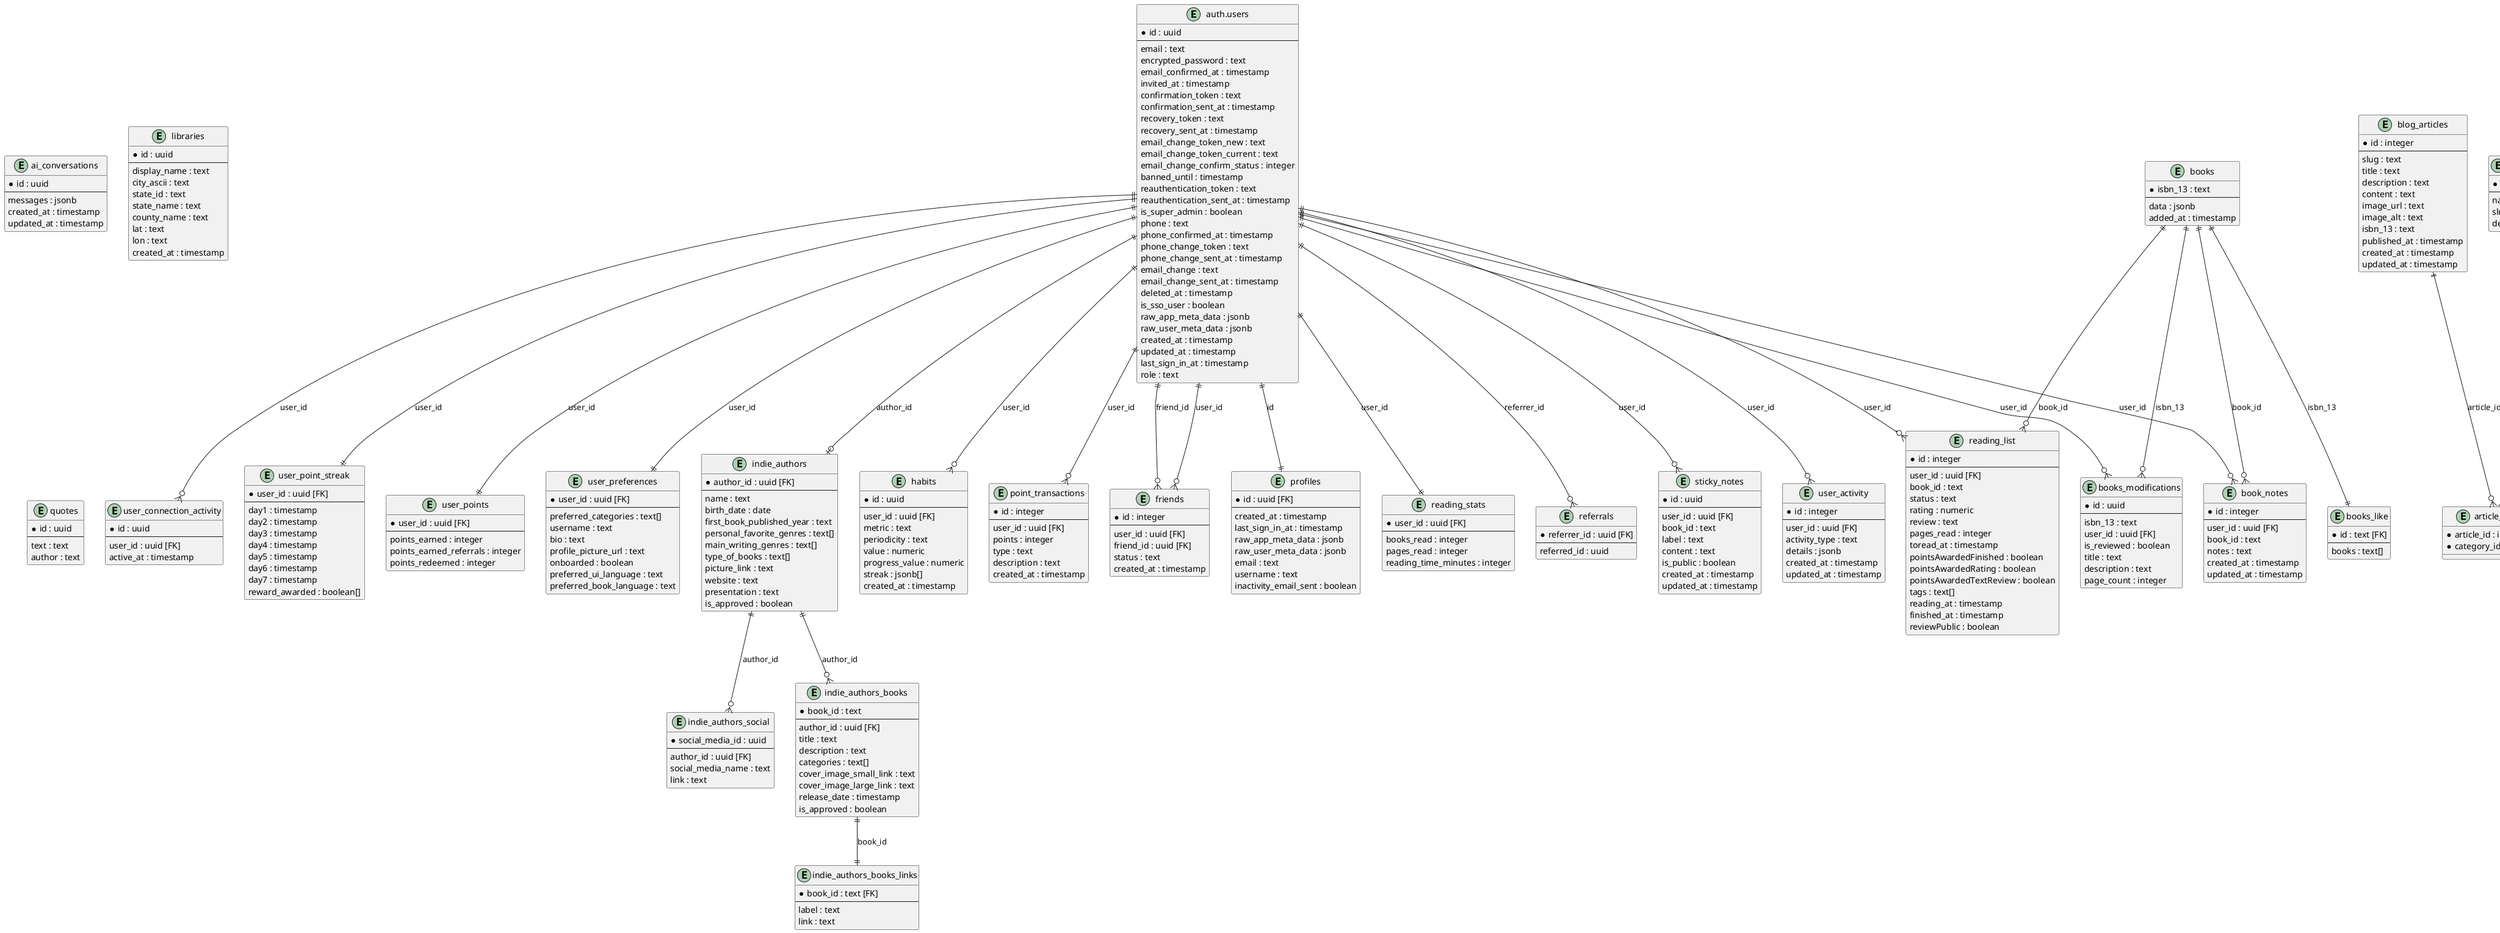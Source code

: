 @startuml schema

' Auth Schema Tables
entity "auth.users" as auth_users {
  * id : uuid
  --
  email : text
  encrypted_password : text
  email_confirmed_at : timestamp
  invited_at : timestamp
  confirmation_token : text
  confirmation_sent_at : timestamp
  recovery_token : text
  recovery_sent_at : timestamp
  email_change_token_new : text
  email_change_token_current : text
  email_change_confirm_status : integer
  banned_until : timestamp
  reauthentication_token : text
  reauthentication_sent_at : timestamp
  is_super_admin : boolean
  phone : text
  phone_confirmed_at : timestamp
  phone_change_token : text
  phone_change_sent_at : timestamp
  email_change : text
  email_change_sent_at : timestamp
  deleted_at : timestamp
  is_sso_user : boolean
  raw_app_meta_data : jsonb
  raw_user_meta_data : jsonb
  created_at : timestamp
  updated_at : timestamp
  last_sign_in_at : timestamp
  role : text
}

' Public Schema Tables
entity "indie_authors" {
  * author_id : uuid [FK]
  --
  name : text
  birth_date : date
  first_book_published_year : text
  personal_favorite_genres : text[]
  main_writing_genres : text[]
  type_of_books : text[]
  picture_link : text
  website : text
  presentation : text
  is_approved : boolean
}

entity "indie_authors_social" {
  * social_media_id : uuid
  --
  author_id : uuid [FK]
  social_media_name : text
  link : text
}

entity "indie_authors_books" {
  * book_id : text
  --
  author_id : uuid [FK]
  title : text
  description : text
  categories : text[]
  cover_image_small_link : text
  cover_image_large_link : text
  release_date : timestamp
  is_approved : boolean
}

entity "indie_authors_books_links" {
  * book_id : text [FK]
  --
  label : text
  link : text
}

entity "ai_conversations" {
  * id : uuid
  --
  messages : jsonb
  created_at : timestamp
  updated_at : timestamp
}

entity "article_categories" {
  * article_id : integer [FK]
  * category_id : integer [FK]
}

entity "blog_articles" {
  * id : integer
  --
  slug : text
  title : text
  description : text
  content : text
  image_url : text
  image_alt : text
  isbn_13 : text
  published_at : timestamp
  created_at : timestamp
  updated_at : timestamp
}

entity "blog_categories" {
  * id : integer
  --
  name : text
  slug : text
  description : text
}

entity "book_notes" {
  * id : integer
  --
  user_id : uuid [FK]
  book_id : text
  notes : text
  created_at : timestamp
  updated_at : timestamp
}

entity "books" {
  * isbn_13 : text
  --
  data : jsonb
  added_at : timestamp
}

entity "books_modifications" {
  * id : uuid
  --
  isbn_13 : text
  user_id : uuid [FK]
  is_reviewed : boolean
  title : text
  description : text
  page_count : integer
}

entity "books_like" {
  * id : text [FK]
  --
  books : text[]
}

entity "friends" {
  * id : integer
  --
  user_id : uuid [FK]
  friend_id : uuid [FK]
  status : text
  created_at : timestamp
}

entity "habits" {
  * id : uuid
  --
  user_id : uuid [FK]
  metric : text
  periodicity : text
  value : numeric
  progress_value : numeric
  streak : jsonb[]
  created_at : timestamp
}

entity "libraries" {
  * id : uuid
  --
  display_name : text
  city_ascii : text
  state_id : text
  state_name : text
  county_name : text
  lat : text
  lon : text
  created_at : timestamp
}

entity "point_transactions" {
  * id : integer
  --
  user_id : uuid [FK]
  points : integer
  type : text
  description : text
  created_at : timestamp
}

entity "profiles" {
  * id : uuid [FK]
  --
  created_at : timestamp
  last_sign_in_at : timestamp
  raw_app_meta_data : jsonb
  raw_user_meta_data : jsonb
  email : text
  username : text
  inactivity_email_sent : boolean
}

entity "quotes" {
  * id : uuid
  --
  text : text
  author : text
}

entity "reading_list" {
  * id : integer
  --
  user_id : uuid [FK]
  book_id : text
  status : text
  rating : numeric
  review : text
  pages_read : integer
  toread_at : timestamp
  pointsAwardedFinished : boolean
  pointsAwardedRating : boolean
  pointsAwardedTextReview : boolean
  tags : text[]
  reading_at : timestamp
  finished_at : timestamp
  reviewPublic : boolean
}

entity "reading_stats" {
  * user_id : uuid [FK]
  --
  books_read : integer
  pages_read : integer
  reading_time_minutes : integer
}

entity "referrals" {
  * referrer_id : uuid [FK]
  --
  referred_id : uuid
}

entity "sticky_notes" {
  * id : uuid
  --
  user_id : uuid [FK]
  book_id : text
  label : text
  content : text
  is_public : boolean
  created_at : timestamp
  updated_at : timestamp
}

entity "user_activity" {
  * id : integer
  --
  user_id : uuid [FK]
  activity_type : text
  details : jsonb
  created_at : timestamp
  updated_at : timestamp
}

entity "user_connection_activity" {
  * id : uuid
  --
  user_id : uuid [FK]
  active_at : timestamp
}

entity "user_point_streak" {
  * user_id : uuid [FK]
  --
  day1 : timestamp
  day2 : timestamp
  day3 : timestamp
  day4 : timestamp
  day5 : timestamp
  day6 : timestamp
  day7 : timestamp
  reward_awarded : boolean[]
}

entity "user_points" {
  * user_id : uuid [FK]
  --
  points_earned : integer
  points_earned_referrals : integer
  points_redeemed : integer
}

entity "user_preferences" {
  * user_id : uuid [FK]
  --
  preferred_categories : text[]
  username : text
  bio : text
  profile_picture_url : text
  onboarded : boolean
  preferred_ui_language : text
  preferred_book_language : text
}

' Relationships
auth_users ||--o| indie_authors : "author_id"
indie_authors ||--o{ indie_authors_social : "author_id"
indie_authors ||--o{ indie_authors_books : "author_id"
indie_authors_books ||--|| indie_authors_books_links : "book_id"

auth_users ||--o{ book_notes : "user_id"
books ||--o{ book_notes : "book_id"
books ||--o{ reading_list : "book_id"
books ||--|| books_like : "isbn_13"
books ||--o{ books_modifications : "isbn_13"
auth_users ||--o{ books_modifications : "user_id"

auth_users ||--|| profiles : "id"
auth_users ||--|| reading_stats : "user_id"
auth_users ||--|| user_point_streak : "user_id"
auth_users ||--|| user_points : "user_id"
auth_users ||--|| user_preferences : "user_id"
auth_users ||--o{ friends : "user_id"
auth_users ||--o{ friends : "friend_id"
auth_users ||--o{ point_transactions : "user_id"
auth_users ||--o{ reading_list : "user_id"
auth_users ||--o{ user_activity : "user_id"
auth_users ||--o{ habits : "user_id"
auth_users ||--o{ sticky_notes : "user_id"
auth_users ||--o{ user_connection_activity : "user_id"
auth_users ||--o{ referrals : "referrer_id"

blog_articles ||--o{ article_categories : "article_id"
blog_categories ||--o{ article_categories : "category_id"

@enduml
